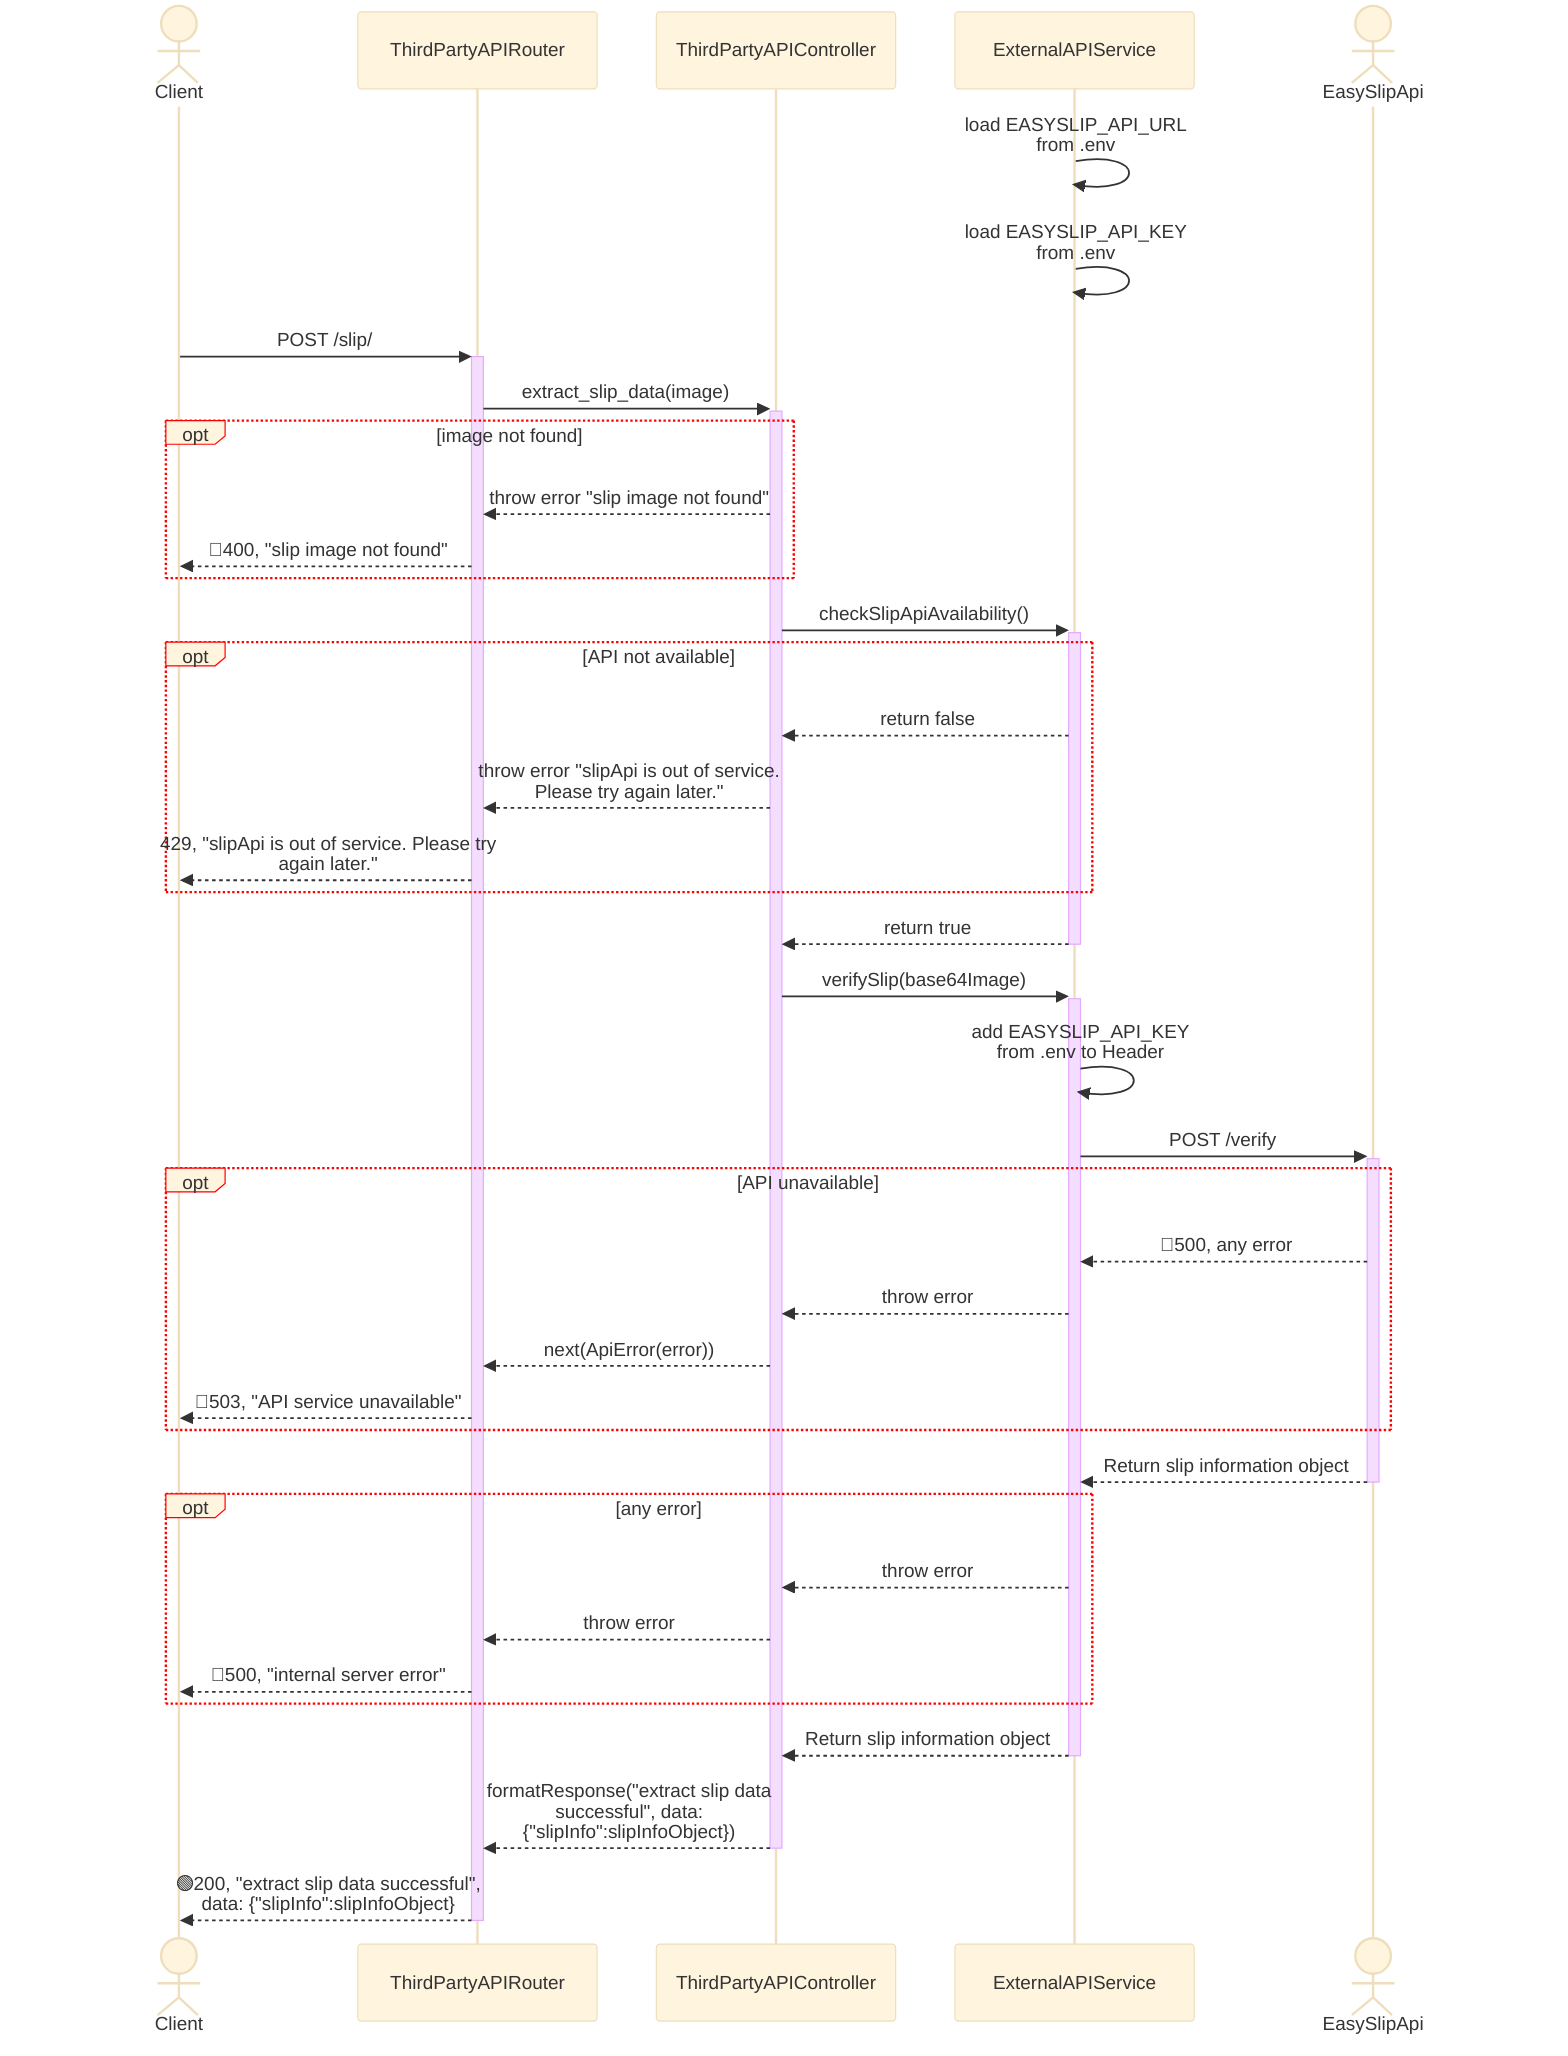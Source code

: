 %%{
    init: {
        "theme":"base",
        "themeVariables": {
            'labelBoxBorderColor': '#ff0000'
        },
        "sequence": { 
            "wrap": true, 
            "width": 202 
        } 
    }
}%%
sequenceDiagram
    Actor Client
    participant Router as ThirdPartyAPIRouter
    participant Cont as ThirdPartyAPIController
    participant ApiClient as ExternalAPIService
    Actor Api as EasySlipApi
    %% EASYSLIP_API document = "https://developer.easyslip.com/document"

    %% add EASYSLIP_API_URL = "https://developer.easyslip.com/api/v1"<br>to .env
    %% add EASYSLIP_API_KEY from Easy api to .env
    
    ApiClient->>ApiClient: load EASYSLIP_API_URL from .env
    ApiClient->>ApiClient: load EASYSLIP_API_KEY from .env
    Client->>+Router: POST /slip/
    Router->>+Cont: extract_slip_data(image)
    opt image not found
        Cont-->>Router: throw error "slip image not found"
        Router-->>Client: 🔴400, "slip image not found"
    end
    Cont->>+ApiClient: checkSlipApiAvailability()
    opt API not available
        ApiClient-->>Cont: return false
        Cont-->>Router: throw error "slipApi is out of service. Please try again later."
        Router-->>Client: 429, "slipApi is out of service. Please try again later."
    end
    ApiClient-->>-Cont: return true
    Cont->>+ApiClient: verifySlip(base64Image)
    ApiClient->>ApiClient: add EASYSLIP_API_KEY from .env to Header
    ApiClient->>+Api: POST /verify
    opt API unavailable
        Api-->>ApiClient: 🔴500, any error
        ApiClient-->>Cont: throw error 
        Cont-->>Router: next(ApiError(error)) 
        Router-->>Client: 🔴503, "API service unavailable"
    end
    Api-->>-ApiClient: Return slip information object
    opt any error
        ApiClient-->>Cont: throw error
        Cont-->>Router: throw error 
        Router-->>Client: 🔴500, "internal server error"
    end
    ApiClient-->>-Cont: Return slip information object
    Cont-->>-Router: formatResponse("extract slip data successful", data: {"slipInfo":slipInfoObject})
    Router-->>-Client: 🟢200, "extract slip data successful", data: {"slipInfo":slipInfoObject}